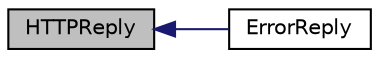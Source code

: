 digraph "HTTPReply"
{
  edge [fontname="Helvetica",fontsize="10",labelfontname="Helvetica",labelfontsize="10"];
  node [fontname="Helvetica",fontsize="10",shape=record];
  rankdir="LR";
  Node8 [label="HTTPReply",height=0.2,width=0.4,color="black", fillcolor="grey75", style="filled", fontcolor="black"];
  Node8 -> Node9 [dir="back",color="midnightblue",fontsize="10",style="solid",fontname="Helvetica"];
  Node9 [label="ErrorReply",height=0.2,width=0.4,color="black", fillcolor="white", style="filled",URL="$rpcserver_8cpp.html#a01dbd901fe882171ef907f64ce31db00"];
}
